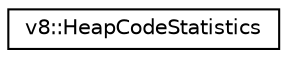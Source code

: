 digraph "Graphical Class Hierarchy"
{
  edge [fontname="Helvetica",fontsize="10",labelfontname="Helvetica",labelfontsize="10"];
  node [fontname="Helvetica",fontsize="10",shape=record];
  rankdir="LR";
  Node1 [label="v8::HeapCodeStatistics",height=0.2,width=0.4,color="black", fillcolor="white", style="filled",URL="$classv8_1_1HeapCodeStatistics.html"];
}
